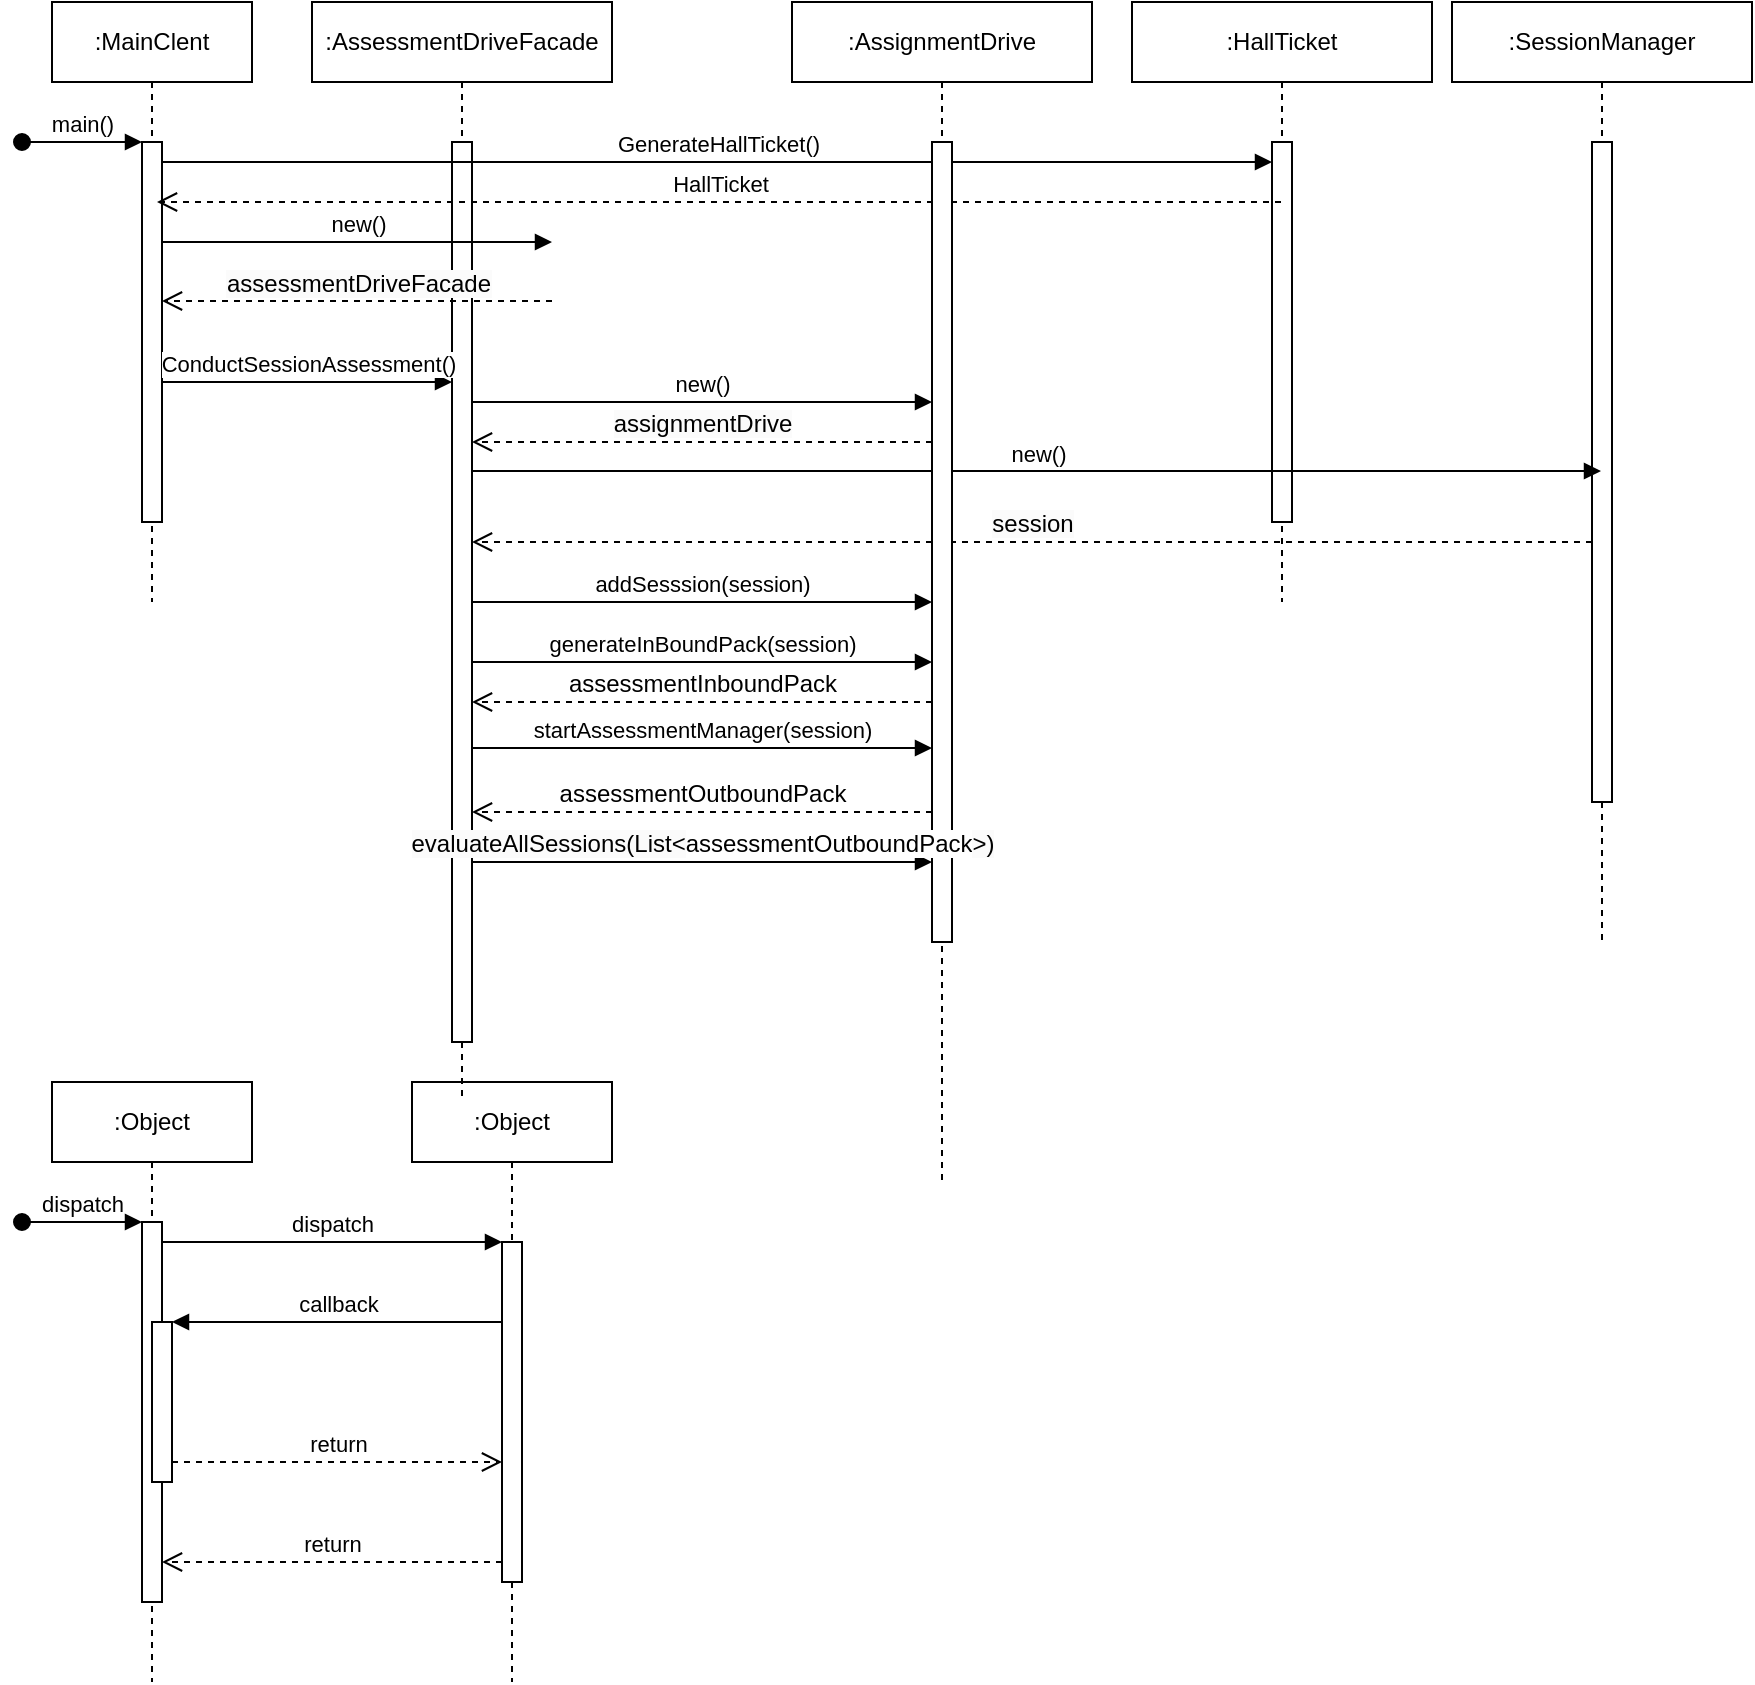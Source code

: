 <mxfile version="24.7.16">
  <diagram name="Page-1" id="2YBvvXClWsGukQMizWep">
    <mxGraphModel dx="941" dy="523" grid="1" gridSize="10" guides="1" tooltips="1" connect="1" arrows="1" fold="1" page="1" pageScale="1" pageWidth="850" pageHeight="1100" math="0" shadow="0">
      <root>
        <mxCell id="0" />
        <mxCell id="1" parent="0" />
        <mxCell id="aM9ryv3xv72pqoxQDRHE-1" value=":Object" style="shape=umlLifeline;perimeter=lifelinePerimeter;whiteSpace=wrap;html=1;container=0;dropTarget=0;collapsible=0;recursiveResize=0;outlineConnect=0;portConstraint=eastwest;newEdgeStyle={&quot;edgeStyle&quot;:&quot;elbowEdgeStyle&quot;,&quot;elbow&quot;:&quot;vertical&quot;,&quot;curved&quot;:0,&quot;rounded&quot;:0};" parent="1" vertex="1">
          <mxGeometry x="70" y="560" width="100" height="300" as="geometry" />
        </mxCell>
        <mxCell id="aM9ryv3xv72pqoxQDRHE-2" value="" style="html=1;points=[];perimeter=orthogonalPerimeter;outlineConnect=0;targetShapes=umlLifeline;portConstraint=eastwest;newEdgeStyle={&quot;edgeStyle&quot;:&quot;elbowEdgeStyle&quot;,&quot;elbow&quot;:&quot;vertical&quot;,&quot;curved&quot;:0,&quot;rounded&quot;:0};" parent="aM9ryv3xv72pqoxQDRHE-1" vertex="1">
          <mxGeometry x="45" y="70" width="10" height="190" as="geometry" />
        </mxCell>
        <mxCell id="aM9ryv3xv72pqoxQDRHE-3" value="dispatch" style="html=1;verticalAlign=bottom;startArrow=oval;endArrow=block;startSize=8;edgeStyle=elbowEdgeStyle;elbow=vertical;curved=0;rounded=0;" parent="aM9ryv3xv72pqoxQDRHE-1" target="aM9ryv3xv72pqoxQDRHE-2" edge="1">
          <mxGeometry relative="1" as="geometry">
            <mxPoint x="-15" y="70" as="sourcePoint" />
          </mxGeometry>
        </mxCell>
        <mxCell id="aM9ryv3xv72pqoxQDRHE-4" value="" style="html=1;points=[];perimeter=orthogonalPerimeter;outlineConnect=0;targetShapes=umlLifeline;portConstraint=eastwest;newEdgeStyle={&quot;edgeStyle&quot;:&quot;elbowEdgeStyle&quot;,&quot;elbow&quot;:&quot;vertical&quot;,&quot;curved&quot;:0,&quot;rounded&quot;:0};" parent="aM9ryv3xv72pqoxQDRHE-1" vertex="1">
          <mxGeometry x="50" y="120" width="10" height="80" as="geometry" />
        </mxCell>
        <mxCell id="aM9ryv3xv72pqoxQDRHE-5" value=":Object" style="shape=umlLifeline;perimeter=lifelinePerimeter;whiteSpace=wrap;html=1;container=0;dropTarget=0;collapsible=0;recursiveResize=0;outlineConnect=0;portConstraint=eastwest;newEdgeStyle={&quot;edgeStyle&quot;:&quot;elbowEdgeStyle&quot;,&quot;elbow&quot;:&quot;vertical&quot;,&quot;curved&quot;:0,&quot;rounded&quot;:0};" parent="1" vertex="1">
          <mxGeometry x="250" y="560" width="100" height="300" as="geometry" />
        </mxCell>
        <mxCell id="aM9ryv3xv72pqoxQDRHE-6" value="" style="html=1;points=[];perimeter=orthogonalPerimeter;outlineConnect=0;targetShapes=umlLifeline;portConstraint=eastwest;newEdgeStyle={&quot;edgeStyle&quot;:&quot;elbowEdgeStyle&quot;,&quot;elbow&quot;:&quot;vertical&quot;,&quot;curved&quot;:0,&quot;rounded&quot;:0};" parent="aM9ryv3xv72pqoxQDRHE-5" vertex="1">
          <mxGeometry x="45" y="80" width="10" height="170" as="geometry" />
        </mxCell>
        <mxCell id="aM9ryv3xv72pqoxQDRHE-7" value="dispatch" style="html=1;verticalAlign=bottom;endArrow=block;edgeStyle=elbowEdgeStyle;elbow=vertical;curved=0;rounded=0;" parent="1" source="aM9ryv3xv72pqoxQDRHE-2" target="aM9ryv3xv72pqoxQDRHE-6" edge="1">
          <mxGeometry relative="1" as="geometry">
            <mxPoint x="225" y="650" as="sourcePoint" />
            <Array as="points">
              <mxPoint x="210" y="640" />
            </Array>
          </mxGeometry>
        </mxCell>
        <mxCell id="aM9ryv3xv72pqoxQDRHE-8" value="return" style="html=1;verticalAlign=bottom;endArrow=open;dashed=1;endSize=8;edgeStyle=elbowEdgeStyle;elbow=vertical;curved=0;rounded=0;" parent="1" source="aM9ryv3xv72pqoxQDRHE-6" target="aM9ryv3xv72pqoxQDRHE-2" edge="1">
          <mxGeometry relative="1" as="geometry">
            <mxPoint x="225" y="725" as="targetPoint" />
            <Array as="points">
              <mxPoint x="220" y="800" />
            </Array>
          </mxGeometry>
        </mxCell>
        <mxCell id="aM9ryv3xv72pqoxQDRHE-9" value="callback" style="html=1;verticalAlign=bottom;endArrow=block;edgeStyle=elbowEdgeStyle;elbow=vertical;curved=0;rounded=0;" parent="1" source="aM9ryv3xv72pqoxQDRHE-6" target="aM9ryv3xv72pqoxQDRHE-4" edge="1">
          <mxGeometry relative="1" as="geometry">
            <mxPoint x="205" y="680" as="sourcePoint" />
            <Array as="points">
              <mxPoint x="220" y="680" />
            </Array>
          </mxGeometry>
        </mxCell>
        <mxCell id="aM9ryv3xv72pqoxQDRHE-10" value="return" style="html=1;verticalAlign=bottom;endArrow=open;dashed=1;endSize=8;edgeStyle=elbowEdgeStyle;elbow=vertical;curved=0;rounded=0;" parent="1" source="aM9ryv3xv72pqoxQDRHE-4" target="aM9ryv3xv72pqoxQDRHE-6" edge="1">
          <mxGeometry relative="1" as="geometry">
            <mxPoint x="205" y="755" as="targetPoint" />
            <Array as="points">
              <mxPoint x="210" y="750" />
            </Array>
          </mxGeometry>
        </mxCell>
        <mxCell id="Au_1qcIB4LcXMh-6dsSr-1" value=":MainClent" style="shape=umlLifeline;perimeter=lifelinePerimeter;whiteSpace=wrap;html=1;container=0;dropTarget=0;collapsible=0;recursiveResize=0;outlineConnect=0;portConstraint=eastwest;newEdgeStyle={&quot;edgeStyle&quot;:&quot;elbowEdgeStyle&quot;,&quot;elbow&quot;:&quot;vertical&quot;,&quot;curved&quot;:0,&quot;rounded&quot;:0};" vertex="1" parent="1">
          <mxGeometry x="70" y="20" width="100" height="300" as="geometry" />
        </mxCell>
        <mxCell id="Au_1qcIB4LcXMh-6dsSr-2" value="" style="html=1;points=[];perimeter=orthogonalPerimeter;outlineConnect=0;targetShapes=umlLifeline;portConstraint=eastwest;newEdgeStyle={&quot;edgeStyle&quot;:&quot;elbowEdgeStyle&quot;,&quot;elbow&quot;:&quot;vertical&quot;,&quot;curved&quot;:0,&quot;rounded&quot;:0};" vertex="1" parent="Au_1qcIB4LcXMh-6dsSr-1">
          <mxGeometry x="45" y="70" width="10" height="190" as="geometry" />
        </mxCell>
        <mxCell id="Au_1qcIB4LcXMh-6dsSr-3" value="main()" style="html=1;verticalAlign=bottom;startArrow=oval;endArrow=block;startSize=8;edgeStyle=elbowEdgeStyle;elbow=vertical;curved=0;rounded=0;" edge="1" parent="Au_1qcIB4LcXMh-6dsSr-1" target="Au_1qcIB4LcXMh-6dsSr-2">
          <mxGeometry relative="1" as="geometry">
            <mxPoint x="-15" y="70" as="sourcePoint" />
          </mxGeometry>
        </mxCell>
        <mxCell id="Au_1qcIB4LcXMh-6dsSr-8" value=":AssessmentDriveFacade" style="shape=umlLifeline;perimeter=lifelinePerimeter;whiteSpace=wrap;html=1;container=0;dropTarget=0;collapsible=0;recursiveResize=0;outlineConnect=0;portConstraint=eastwest;newEdgeStyle={&quot;edgeStyle&quot;:&quot;elbowEdgeStyle&quot;,&quot;elbow&quot;:&quot;vertical&quot;,&quot;curved&quot;:0,&quot;rounded&quot;:0};" vertex="1" parent="1">
          <mxGeometry x="200" y="20" width="150" height="550" as="geometry" />
        </mxCell>
        <mxCell id="Au_1qcIB4LcXMh-6dsSr-9" value="" style="html=1;points=[];perimeter=orthogonalPerimeter;outlineConnect=0;targetShapes=umlLifeline;portConstraint=eastwest;newEdgeStyle={&quot;edgeStyle&quot;:&quot;elbowEdgeStyle&quot;,&quot;elbow&quot;:&quot;vertical&quot;,&quot;curved&quot;:0,&quot;rounded&quot;:0};" vertex="1" parent="Au_1qcIB4LcXMh-6dsSr-8">
          <mxGeometry x="70" y="70" width="10" height="450" as="geometry" />
        </mxCell>
        <mxCell id="Au_1qcIB4LcXMh-6dsSr-15" value="new()" style="html=1;verticalAlign=bottom;endArrow=block;edgeStyle=elbowEdgeStyle;elbow=horizontal;curved=0;rounded=0;" edge="1" parent="1">
          <mxGeometry relative="1" as="geometry">
            <mxPoint x="125" y="140" as="sourcePoint" />
            <Array as="points">
              <mxPoint x="220" y="140" />
            </Array>
            <mxPoint x="320" y="140" as="targetPoint" />
          </mxGeometry>
        </mxCell>
        <mxCell id="Au_1qcIB4LcXMh-6dsSr-18" value=":HallTicket" style="shape=umlLifeline;perimeter=lifelinePerimeter;whiteSpace=wrap;html=1;container=0;dropTarget=0;collapsible=0;recursiveResize=0;outlineConnect=0;portConstraint=eastwest;newEdgeStyle={&quot;edgeStyle&quot;:&quot;elbowEdgeStyle&quot;,&quot;elbow&quot;:&quot;vertical&quot;,&quot;curved&quot;:0,&quot;rounded&quot;:0};" vertex="1" parent="1">
          <mxGeometry x="610" y="20" width="150" height="300" as="geometry" />
        </mxCell>
        <mxCell id="Au_1qcIB4LcXMh-6dsSr-19" value="" style="html=1;points=[];perimeter=orthogonalPerimeter;outlineConnect=0;targetShapes=umlLifeline;portConstraint=eastwest;newEdgeStyle={&quot;edgeStyle&quot;:&quot;elbowEdgeStyle&quot;,&quot;elbow&quot;:&quot;vertical&quot;,&quot;curved&quot;:0,&quot;rounded&quot;:0};" vertex="1" parent="Au_1qcIB4LcXMh-6dsSr-18">
          <mxGeometry x="70" y="70" width="10" height="190" as="geometry" />
        </mxCell>
        <mxCell id="Au_1qcIB4LcXMh-6dsSr-20" value="GenerateHallTicket()" style="html=1;verticalAlign=bottom;endArrow=block;edgeStyle=elbowEdgeStyle;elbow=horizontal;curved=0;rounded=0;" edge="1" parent="1" source="Au_1qcIB4LcXMh-6dsSr-2" target="Au_1qcIB4LcXMh-6dsSr-19">
          <mxGeometry relative="1" as="geometry">
            <mxPoint x="120.25" y="100" as="sourcePoint" />
            <Array as="points">
              <mxPoint x="220.25" y="100" />
            </Array>
            <mxPoint x="479.75" y="100" as="targetPoint" />
          </mxGeometry>
        </mxCell>
        <mxCell id="Au_1qcIB4LcXMh-6dsSr-21" value="HallTicket" style="html=1;verticalAlign=bottom;endArrow=open;dashed=1;endSize=8;curved=0;rounded=0;" edge="1" parent="1" source="Au_1qcIB4LcXMh-6dsSr-18">
          <mxGeometry relative="1" as="geometry">
            <mxPoint x="477.5" y="120" as="sourcePoint" />
            <mxPoint x="122.5" y="120" as="targetPoint" />
          </mxGeometry>
        </mxCell>
        <mxCell id="Au_1qcIB4LcXMh-6dsSr-22" value="&lt;span style=&quot;font-size: 12px; text-wrap: wrap; background-color: rgb(251, 251, 251);&quot;&gt;assessmentDriveFacade&lt;/span&gt;" style="html=1;verticalAlign=bottom;endArrow=open;dashed=1;endSize=8;curved=0;rounded=0;" edge="1" parent="1">
          <mxGeometry relative="1" as="geometry">
            <mxPoint x="320" y="169.5" as="sourcePoint" />
            <mxPoint x="125" y="169.5" as="targetPoint" />
          </mxGeometry>
        </mxCell>
        <mxCell id="Au_1qcIB4LcXMh-6dsSr-23" value="ConductSessionAssessment()" style="html=1;verticalAlign=bottom;endArrow=block;edgeStyle=elbowEdgeStyle;elbow=horizontal;curved=0;rounded=0;" edge="1" parent="1" source="Au_1qcIB4LcXMh-6dsSr-2" target="Au_1qcIB4LcXMh-6dsSr-9">
          <mxGeometry relative="1" as="geometry">
            <mxPoint x="130" y="210" as="sourcePoint" />
            <Array as="points">
              <mxPoint x="225" y="210" />
            </Array>
            <mxPoint x="325" y="210" as="targetPoint" />
          </mxGeometry>
        </mxCell>
        <mxCell id="Au_1qcIB4LcXMh-6dsSr-24" value=":SessionManager" style="shape=umlLifeline;perimeter=lifelinePerimeter;whiteSpace=wrap;html=1;container=0;dropTarget=0;collapsible=0;recursiveResize=0;outlineConnect=0;portConstraint=eastwest;newEdgeStyle={&quot;edgeStyle&quot;:&quot;elbowEdgeStyle&quot;,&quot;elbow&quot;:&quot;vertical&quot;,&quot;curved&quot;:0,&quot;rounded&quot;:0};" vertex="1" parent="1">
          <mxGeometry x="770" y="20" width="150" height="470" as="geometry" />
        </mxCell>
        <mxCell id="Au_1qcIB4LcXMh-6dsSr-25" value="" style="html=1;points=[];perimeter=orthogonalPerimeter;outlineConnect=0;targetShapes=umlLifeline;portConstraint=eastwest;newEdgeStyle={&quot;edgeStyle&quot;:&quot;elbowEdgeStyle&quot;,&quot;elbow&quot;:&quot;vertical&quot;,&quot;curved&quot;:0,&quot;rounded&quot;:0};" vertex="1" parent="Au_1qcIB4LcXMh-6dsSr-24">
          <mxGeometry x="70" y="70" width="10" height="330" as="geometry" />
        </mxCell>
        <mxCell id="Au_1qcIB4LcXMh-6dsSr-26" value="new()" style="html=1;verticalAlign=bottom;endArrow=block;edgeStyle=elbowEdgeStyle;elbow=horizontal;curved=0;rounded=0;" edge="1" parent="1" source="Au_1qcIB4LcXMh-6dsSr-9">
          <mxGeometry relative="1" as="geometry">
            <mxPoint x="520" y="254.5" as="sourcePoint" />
            <Array as="points">
              <mxPoint x="650" y="254.5" />
            </Array>
            <mxPoint x="844.5" y="254.5" as="targetPoint" />
          </mxGeometry>
        </mxCell>
        <mxCell id="Au_1qcIB4LcXMh-6dsSr-27" value="&lt;span style=&quot;font-size: 12px; text-wrap: wrap; background-color: rgb(251, 251, 251);&quot;&gt;session&lt;/span&gt;" style="html=1;verticalAlign=bottom;endArrow=open;dashed=1;endSize=8;curved=0;rounded=0;" edge="1" parent="1" target="Au_1qcIB4LcXMh-6dsSr-9">
          <mxGeometry relative="1" as="geometry">
            <mxPoint x="840" y="290" as="sourcePoint" />
            <mxPoint x="330" y="290" as="targetPoint" />
          </mxGeometry>
        </mxCell>
        <mxCell id="Au_1qcIB4LcXMh-6dsSr-29" value=":AssignmentDrive" style="shape=umlLifeline;perimeter=lifelinePerimeter;whiteSpace=wrap;html=1;container=0;dropTarget=0;collapsible=0;recursiveResize=0;outlineConnect=0;portConstraint=eastwest;newEdgeStyle={&quot;edgeStyle&quot;:&quot;elbowEdgeStyle&quot;,&quot;elbow&quot;:&quot;vertical&quot;,&quot;curved&quot;:0,&quot;rounded&quot;:0};" vertex="1" parent="1">
          <mxGeometry x="440" y="20" width="150" height="590" as="geometry" />
        </mxCell>
        <mxCell id="Au_1qcIB4LcXMh-6dsSr-30" value="" style="html=1;points=[];perimeter=orthogonalPerimeter;outlineConnect=0;targetShapes=umlLifeline;portConstraint=eastwest;newEdgeStyle={&quot;edgeStyle&quot;:&quot;elbowEdgeStyle&quot;,&quot;elbow&quot;:&quot;vertical&quot;,&quot;curved&quot;:0,&quot;rounded&quot;:0};" vertex="1" parent="Au_1qcIB4LcXMh-6dsSr-29">
          <mxGeometry x="70" y="70" width="10" height="400" as="geometry" />
        </mxCell>
        <mxCell id="Au_1qcIB4LcXMh-6dsSr-31" value="new()" style="html=1;verticalAlign=bottom;endArrow=block;edgeStyle=elbowEdgeStyle;elbow=horizontal;curved=0;rounded=0;" edge="1" parent="1" source="Au_1qcIB4LcXMh-6dsSr-9" target="Au_1qcIB4LcXMh-6dsSr-30">
          <mxGeometry relative="1" as="geometry">
            <mxPoint x="340" y="220" as="sourcePoint" />
            <Array as="points">
              <mxPoint x="454" y="220" />
            </Array>
            <mxPoint x="630" y="220" as="targetPoint" />
          </mxGeometry>
        </mxCell>
        <mxCell id="Au_1qcIB4LcXMh-6dsSr-32" value="&lt;span style=&quot;font-size: 12px; text-wrap: wrap; background-color: rgb(251, 251, 251);&quot;&gt;assignmentDrive&lt;/span&gt;" style="html=1;verticalAlign=bottom;endArrow=open;dashed=1;endSize=8;curved=0;rounded=0;" edge="1" parent="1" source="Au_1qcIB4LcXMh-6dsSr-30">
          <mxGeometry relative="1" as="geometry">
            <mxPoint x="510" y="240" as="sourcePoint" />
            <mxPoint x="280" y="240" as="targetPoint" />
          </mxGeometry>
        </mxCell>
        <mxCell id="Au_1qcIB4LcXMh-6dsSr-33" value="addSesssion(session)" style="html=1;verticalAlign=bottom;endArrow=block;edgeStyle=elbowEdgeStyle;elbow=horizontal;curved=0;rounded=0;" edge="1" parent="1" source="Au_1qcIB4LcXMh-6dsSr-9" target="Au_1qcIB4LcXMh-6dsSr-30">
          <mxGeometry relative="1" as="geometry">
            <mxPoint x="330" y="319.81" as="sourcePoint" />
            <Array as="points">
              <mxPoint x="470" y="320" />
            </Array>
            <mxPoint x="844.5" y="319.31" as="targetPoint" />
            <mxPoint as="offset" />
          </mxGeometry>
        </mxCell>
        <mxCell id="Au_1qcIB4LcXMh-6dsSr-34" value="generateInBoundPack(session)" style="html=1;verticalAlign=bottom;endArrow=block;edgeStyle=elbowEdgeStyle;elbow=horizontal;curved=0;rounded=0;" edge="1" parent="1" source="Au_1qcIB4LcXMh-6dsSr-9" target="Au_1qcIB4LcXMh-6dsSr-30">
          <mxGeometry relative="1" as="geometry">
            <mxPoint x="330" y="350" as="sourcePoint" />
            <Array as="points">
              <mxPoint x="470" y="350" />
            </Array>
            <mxPoint x="510" y="350" as="targetPoint" />
            <mxPoint as="offset" />
          </mxGeometry>
        </mxCell>
        <mxCell id="Au_1qcIB4LcXMh-6dsSr-35" value="&lt;span style=&quot;font-size: 12px; text-wrap: wrap;&quot;&gt;assessmentInboundPack&lt;/span&gt;" style="html=1;verticalAlign=bottom;endArrow=open;dashed=1;endSize=8;curved=0;rounded=0;" edge="1" parent="1">
          <mxGeometry relative="1" as="geometry">
            <mxPoint x="510" y="370" as="sourcePoint" />
            <mxPoint x="280" y="370" as="targetPoint" />
            <mxPoint as="offset" />
          </mxGeometry>
        </mxCell>
        <mxCell id="Au_1qcIB4LcXMh-6dsSr-39" value="startAssessmentManager(session)" style="html=1;verticalAlign=bottom;endArrow=block;edgeStyle=elbowEdgeStyle;elbow=horizontal;curved=0;rounded=0;" edge="1" parent="1" source="Au_1qcIB4LcXMh-6dsSr-9" target="Au_1qcIB4LcXMh-6dsSr-30">
          <mxGeometry relative="1" as="geometry">
            <mxPoint x="330" y="393" as="sourcePoint" />
            <Array as="points">
              <mxPoint x="472" y="393" />
            </Array>
            <mxPoint x="510" y="393" as="targetPoint" />
            <mxPoint as="offset" />
          </mxGeometry>
        </mxCell>
        <mxCell id="Au_1qcIB4LcXMh-6dsSr-40" value="&lt;span style=&quot;font-size: 12px; text-wrap: wrap;&quot;&gt;assessmentOutboundPack&lt;/span&gt;" style="html=1;verticalAlign=bottom;endArrow=open;dashed=1;endSize=8;curved=0;rounded=0;" edge="1" parent="1" target="Au_1qcIB4LcXMh-6dsSr-9">
          <mxGeometry relative="1" as="geometry">
            <mxPoint x="510" y="425" as="sourcePoint" />
            <mxPoint x="330" y="425" as="targetPoint" />
            <mxPoint as="offset" />
          </mxGeometry>
        </mxCell>
        <mxCell id="Au_1qcIB4LcXMh-6dsSr-43" value="&lt;span style=&quot;font-size: 12px; text-align: left; text-wrap: wrap; background-color: rgb(251, 251, 251);&quot;&gt;evaluateAllSessions(List&amp;lt;&lt;/span&gt;&lt;span style=&quot;font-size: 12px; text-wrap: wrap;&quot;&gt;assessmentOutboundPack&lt;/span&gt;&lt;span style=&quot;font-size: 12px; text-align: left; text-wrap: wrap; background-color: rgb(251, 251, 251);&quot;&gt;&amp;gt;)&lt;/span&gt;" style="html=1;verticalAlign=bottom;endArrow=block;edgeStyle=elbowEdgeStyle;elbow=horizontal;curved=0;rounded=0;" edge="1" parent="1" source="Au_1qcIB4LcXMh-6dsSr-9" target="Au_1qcIB4LcXMh-6dsSr-30">
          <mxGeometry relative="1" as="geometry">
            <mxPoint x="330" y="450" as="sourcePoint" />
            <Array as="points">
              <mxPoint x="472" y="450" />
            </Array>
            <mxPoint x="510" y="450" as="targetPoint" />
            <mxPoint as="offset" />
          </mxGeometry>
        </mxCell>
      </root>
    </mxGraphModel>
  </diagram>
</mxfile>
